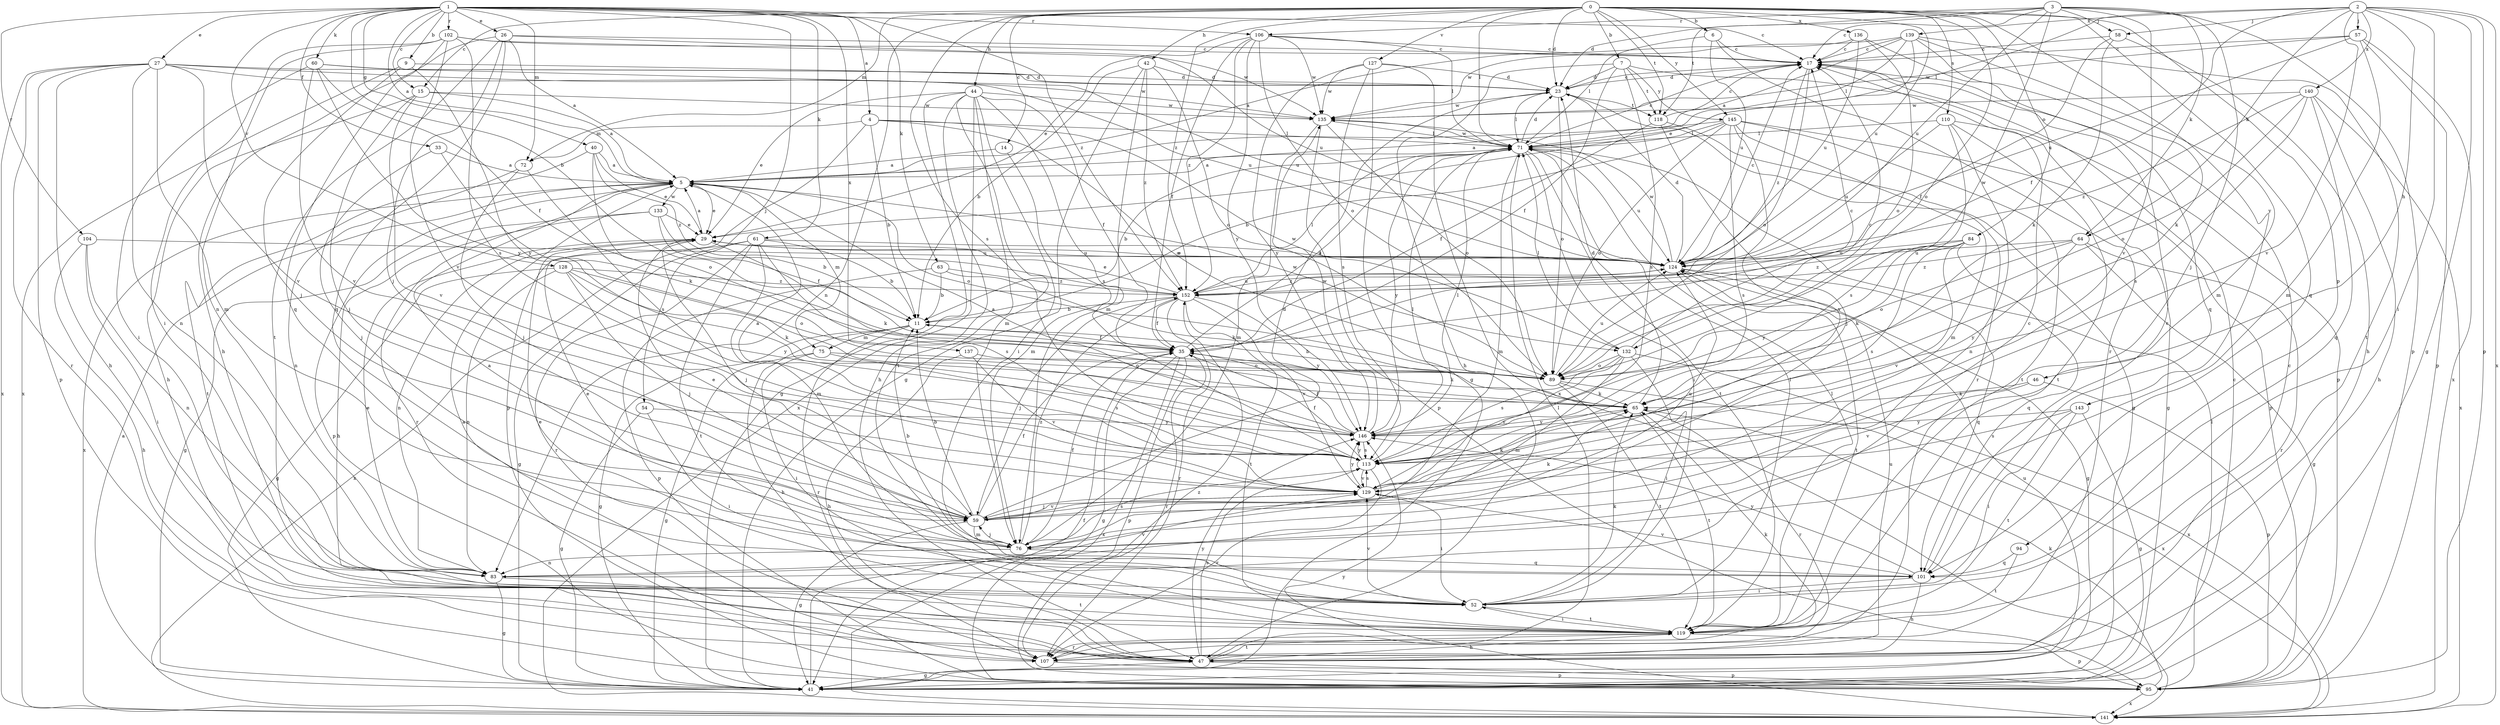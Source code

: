 strict digraph  {
0;
1;
2;
3;
4;
5;
6;
7;
9;
11;
14;
15;
17;
23;
26;
27;
29;
33;
35;
40;
41;
42;
44;
46;
47;
52;
54;
57;
58;
59;
60;
61;
63;
64;
65;
71;
72;
75;
76;
83;
84;
89;
94;
95;
101;
102;
104;
106;
107;
110;
113;
118;
119;
124;
127;
128;
129;
132;
133;
135;
136;
137;
139;
140;
141;
143;
145;
146;
152;
0 -> 6  [label=b];
0 -> 7  [label=b];
0 -> 14  [label=c];
0 -> 15  [label=c];
0 -> 23  [label=d];
0 -> 42  [label=h];
0 -> 44  [label=h];
0 -> 71  [label=l];
0 -> 72  [label=m];
0 -> 83  [label=n];
0 -> 84  [label=o];
0 -> 89  [label=o];
0 -> 94  [label=p];
0 -> 101  [label=q];
0 -> 110  [label=s];
0 -> 113  [label=s];
0 -> 118  [label=t];
0 -> 124  [label=u];
0 -> 127  [label=v];
0 -> 136  [label=x];
0 -> 143  [label=y];
0 -> 145  [label=y];
0 -> 152  [label=z];
1 -> 4  [label=a];
1 -> 5  [label=a];
1 -> 9  [label=b];
1 -> 11  [label=b];
1 -> 15  [label=c];
1 -> 17  [label=c];
1 -> 26  [label=e];
1 -> 27  [label=e];
1 -> 33  [label=f];
1 -> 40  [label=g];
1 -> 54  [label=j];
1 -> 60  [label=k];
1 -> 61  [label=k];
1 -> 63  [label=k];
1 -> 72  [label=m];
1 -> 102  [label=r];
1 -> 104  [label=r];
1 -> 106  [label=r];
1 -> 128  [label=v];
1 -> 137  [label=x];
1 -> 152  [label=z];
2 -> 35  [label=f];
2 -> 41  [label=g];
2 -> 46  [label=h];
2 -> 52  [label=i];
2 -> 57  [label=j];
2 -> 58  [label=j];
2 -> 64  [label=k];
2 -> 71  [label=l];
2 -> 95  [label=p];
2 -> 129  [label=v];
2 -> 139  [label=x];
2 -> 140  [label=x];
2 -> 141  [label=x];
3 -> 17  [label=c];
3 -> 23  [label=d];
3 -> 58  [label=j];
3 -> 59  [label=j];
3 -> 64  [label=k];
3 -> 95  [label=p];
3 -> 106  [label=r];
3 -> 118  [label=t];
3 -> 124  [label=u];
3 -> 129  [label=v];
3 -> 132  [label=w];
4 -> 11  [label=b];
4 -> 71  [label=l];
4 -> 72  [label=m];
4 -> 89  [label=o];
4 -> 95  [label=p];
4 -> 132  [label=w];
5 -> 29  [label=e];
5 -> 75  [label=m];
5 -> 89  [label=o];
5 -> 95  [label=p];
5 -> 107  [label=r];
5 -> 132  [label=w];
5 -> 133  [label=w];
5 -> 141  [label=x];
6 -> 17  [label=c];
6 -> 71  [label=l];
6 -> 107  [label=r];
6 -> 124  [label=u];
7 -> 23  [label=d];
7 -> 35  [label=f];
7 -> 47  [label=h];
7 -> 95  [label=p];
7 -> 113  [label=s];
7 -> 118  [label=t];
7 -> 145  [label=y];
9 -> 23  [label=d];
9 -> 59  [label=j];
9 -> 141  [label=x];
9 -> 146  [label=y];
11 -> 35  [label=f];
11 -> 41  [label=g];
11 -> 47  [label=h];
11 -> 75  [label=m];
11 -> 107  [label=r];
14 -> 5  [label=a];
14 -> 76  [label=m];
15 -> 5  [label=a];
15 -> 47  [label=h];
15 -> 59  [label=j];
15 -> 129  [label=v];
15 -> 135  [label=w];
17 -> 23  [label=d];
17 -> 89  [label=o];
17 -> 152  [label=z];
23 -> 17  [label=c];
23 -> 71  [label=l];
23 -> 89  [label=o];
23 -> 107  [label=r];
23 -> 118  [label=t];
23 -> 135  [label=w];
26 -> 5  [label=a];
26 -> 17  [label=c];
26 -> 47  [label=h];
26 -> 59  [label=j];
26 -> 101  [label=q];
26 -> 119  [label=t];
26 -> 124  [label=u];
27 -> 23  [label=d];
27 -> 47  [label=h];
27 -> 76  [label=m];
27 -> 83  [label=n];
27 -> 95  [label=p];
27 -> 107  [label=r];
27 -> 124  [label=u];
27 -> 129  [label=v];
27 -> 135  [label=w];
27 -> 141  [label=x];
29 -> 5  [label=a];
29 -> 59  [label=j];
29 -> 65  [label=k];
29 -> 83  [label=n];
29 -> 124  [label=u];
33 -> 5  [label=a];
33 -> 59  [label=j];
33 -> 65  [label=k];
35 -> 41  [label=g];
35 -> 65  [label=k];
35 -> 71  [label=l];
35 -> 95  [label=p];
35 -> 107  [label=r];
35 -> 141  [label=x];
40 -> 5  [label=a];
40 -> 29  [label=e];
40 -> 89  [label=o];
40 -> 119  [label=t];
40 -> 152  [label=z];
41 -> 5  [label=a];
41 -> 17  [label=c];
41 -> 35  [label=f];
41 -> 124  [label=u];
42 -> 11  [label=b];
42 -> 23  [label=d];
42 -> 41  [label=g];
42 -> 76  [label=m];
42 -> 89  [label=o];
42 -> 152  [label=z];
44 -> 29  [label=e];
44 -> 35  [label=f];
44 -> 41  [label=g];
44 -> 47  [label=h];
44 -> 52  [label=i];
44 -> 76  [label=m];
44 -> 113  [label=s];
44 -> 119  [label=t];
44 -> 135  [label=w];
44 -> 141  [label=x];
46 -> 65  [label=k];
46 -> 95  [label=p];
46 -> 129  [label=v];
47 -> 17  [label=c];
47 -> 41  [label=g];
47 -> 71  [label=l];
47 -> 95  [label=p];
47 -> 113  [label=s];
47 -> 119  [label=t];
47 -> 124  [label=u];
47 -> 146  [label=y];
52 -> 29  [label=e];
52 -> 65  [label=k];
52 -> 71  [label=l];
52 -> 119  [label=t];
52 -> 129  [label=v];
54 -> 41  [label=g];
54 -> 52  [label=i];
54 -> 146  [label=y];
57 -> 17  [label=c];
57 -> 76  [label=m];
57 -> 95  [label=p];
57 -> 124  [label=u];
57 -> 135  [label=w];
57 -> 141  [label=x];
58 -> 17  [label=c];
58 -> 35  [label=f];
58 -> 47  [label=h];
58 -> 65  [label=k];
59 -> 11  [label=b];
59 -> 23  [label=d];
59 -> 29  [label=e];
59 -> 35  [label=f];
59 -> 41  [label=g];
59 -> 65  [label=k];
59 -> 76  [label=m];
59 -> 124  [label=u];
59 -> 129  [label=v];
60 -> 23  [label=d];
60 -> 35  [label=f];
60 -> 52  [label=i];
60 -> 124  [label=u];
60 -> 129  [label=v];
60 -> 146  [label=y];
61 -> 11  [label=b];
61 -> 41  [label=g];
61 -> 76  [label=m];
61 -> 107  [label=r];
61 -> 113  [label=s];
61 -> 119  [label=t];
61 -> 124  [label=u];
61 -> 141  [label=x];
63 -> 11  [label=b];
63 -> 65  [label=k];
63 -> 95  [label=p];
63 -> 152  [label=z];
64 -> 41  [label=g];
64 -> 89  [label=o];
64 -> 107  [label=r];
64 -> 124  [label=u];
64 -> 146  [label=y];
64 -> 152  [label=z];
65 -> 23  [label=d];
65 -> 107  [label=r];
65 -> 119  [label=t];
65 -> 146  [label=y];
71 -> 5  [label=a];
71 -> 11  [label=b];
71 -> 17  [label=c];
71 -> 23  [label=d];
71 -> 52  [label=i];
71 -> 76  [label=m];
71 -> 119  [label=t];
71 -> 124  [label=u];
71 -> 135  [label=w];
71 -> 146  [label=y];
72 -> 59  [label=j];
72 -> 83  [label=n];
72 -> 113  [label=s];
75 -> 41  [label=g];
75 -> 52  [label=i];
75 -> 89  [label=o];
75 -> 113  [label=s];
76 -> 5  [label=a];
76 -> 11  [label=b];
76 -> 29  [label=e];
76 -> 35  [label=f];
76 -> 59  [label=j];
76 -> 83  [label=n];
76 -> 101  [label=q];
76 -> 113  [label=s];
76 -> 152  [label=z];
83 -> 17  [label=c];
83 -> 29  [label=e];
83 -> 41  [label=g];
83 -> 119  [label=t];
83 -> 129  [label=v];
84 -> 65  [label=k];
84 -> 101  [label=q];
84 -> 113  [label=s];
84 -> 124  [label=u];
84 -> 129  [label=v];
84 -> 146  [label=y];
84 -> 152  [label=z];
89 -> 11  [label=b];
89 -> 17  [label=c];
89 -> 65  [label=k];
89 -> 119  [label=t];
89 -> 124  [label=u];
89 -> 141  [label=x];
94 -> 101  [label=q];
94 -> 119  [label=t];
95 -> 65  [label=k];
95 -> 71  [label=l];
95 -> 141  [label=x];
95 -> 152  [label=z];
101 -> 17  [label=c];
101 -> 47  [label=h];
101 -> 52  [label=i];
101 -> 129  [label=v];
101 -> 146  [label=y];
102 -> 17  [label=c];
102 -> 52  [label=i];
102 -> 83  [label=n];
102 -> 101  [label=q];
102 -> 113  [label=s];
102 -> 129  [label=v];
102 -> 135  [label=w];
104 -> 47  [label=h];
104 -> 52  [label=i];
104 -> 83  [label=n];
104 -> 124  [label=u];
106 -> 17  [label=c];
106 -> 29  [label=e];
106 -> 35  [label=f];
106 -> 71  [label=l];
106 -> 89  [label=o];
106 -> 135  [label=w];
106 -> 146  [label=y];
106 -> 152  [label=z];
107 -> 5  [label=a];
107 -> 65  [label=k];
107 -> 95  [label=p];
110 -> 41  [label=g];
110 -> 71  [label=l];
110 -> 83  [label=n];
110 -> 113  [label=s];
110 -> 119  [label=t];
110 -> 124  [label=u];
113 -> 5  [label=a];
113 -> 35  [label=f];
113 -> 71  [label=l];
113 -> 107  [label=r];
113 -> 129  [label=v];
113 -> 146  [label=y];
118 -> 17  [label=c];
118 -> 35  [label=f];
118 -> 41  [label=g];
118 -> 59  [label=j];
119 -> 47  [label=h];
119 -> 52  [label=i];
119 -> 71  [label=l];
119 -> 95  [label=p];
119 -> 107  [label=r];
124 -> 17  [label=c];
124 -> 23  [label=d];
124 -> 29  [label=e];
124 -> 41  [label=g];
124 -> 101  [label=q];
124 -> 119  [label=t];
124 -> 135  [label=w];
124 -> 152  [label=z];
127 -> 23  [label=d];
127 -> 41  [label=g];
127 -> 113  [label=s];
127 -> 135  [label=w];
127 -> 141  [label=x];
127 -> 146  [label=y];
128 -> 41  [label=g];
128 -> 59  [label=j];
128 -> 65  [label=k];
128 -> 83  [label=n];
128 -> 89  [label=o];
128 -> 146  [label=y];
128 -> 152  [label=z];
129 -> 52  [label=i];
129 -> 59  [label=j];
129 -> 65  [label=k];
129 -> 113  [label=s];
129 -> 146  [label=y];
132 -> 17  [label=c];
132 -> 52  [label=i];
132 -> 71  [label=l];
132 -> 76  [label=m];
132 -> 89  [label=o];
132 -> 113  [label=s];
132 -> 129  [label=v];
132 -> 141  [label=x];
133 -> 11  [label=b];
133 -> 29  [label=e];
133 -> 35  [label=f];
133 -> 41  [label=g];
133 -> 47  [label=h];
135 -> 71  [label=l];
135 -> 76  [label=m];
135 -> 89  [label=o];
135 -> 95  [label=p];
136 -> 5  [label=a];
136 -> 17  [label=c];
136 -> 89  [label=o];
136 -> 101  [label=q];
136 -> 124  [label=u];
137 -> 47  [label=h];
137 -> 89  [label=o];
137 -> 129  [label=v];
139 -> 5  [label=a];
139 -> 17  [label=c];
139 -> 29  [label=e];
139 -> 65  [label=k];
139 -> 71  [label=l];
139 -> 76  [label=m];
139 -> 119  [label=t];
139 -> 135  [label=w];
140 -> 47  [label=h];
140 -> 89  [label=o];
140 -> 101  [label=q];
140 -> 113  [label=s];
140 -> 135  [label=w];
140 -> 141  [label=x];
140 -> 152  [label=z];
141 -> 146  [label=y];
143 -> 41  [label=g];
143 -> 52  [label=i];
143 -> 113  [label=s];
143 -> 119  [label=t];
143 -> 146  [label=y];
145 -> 5  [label=a];
145 -> 11  [label=b];
145 -> 71  [label=l];
145 -> 76  [label=m];
145 -> 89  [label=o];
145 -> 95  [label=p];
145 -> 113  [label=s];
145 -> 119  [label=t];
145 -> 129  [label=v];
146 -> 5  [label=a];
146 -> 35  [label=f];
146 -> 71  [label=l];
146 -> 113  [label=s];
146 -> 135  [label=w];
152 -> 11  [label=b];
152 -> 29  [label=e];
152 -> 35  [label=f];
152 -> 59  [label=j];
152 -> 71  [label=l];
152 -> 107  [label=r];
152 -> 119  [label=t];
152 -> 124  [label=u];
152 -> 129  [label=v];
152 -> 146  [label=y];
}

